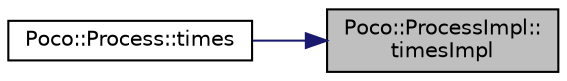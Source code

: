 digraph "Poco::ProcessImpl::timesImpl"
{
 // LATEX_PDF_SIZE
  edge [fontname="Helvetica",fontsize="10",labelfontname="Helvetica",labelfontsize="10"];
  node [fontname="Helvetica",fontsize="10",shape=record];
  rankdir="RL";
  Node1 [label="Poco::ProcessImpl::\ltimesImpl",height=0.2,width=0.4,color="black", fillcolor="grey75", style="filled", fontcolor="black",tooltip=" "];
  Node1 -> Node2 [dir="back",color="midnightblue",fontsize="10",style="solid"];
  Node2 [label="Poco::Process::times",height=0.2,width=0.4,color="black", fillcolor="white", style="filled",URL="$classPoco_1_1Process.html#aed884610ec720e9aa5854555f2af7d77",tooltip="Returns the process ID of the current process."];
}
